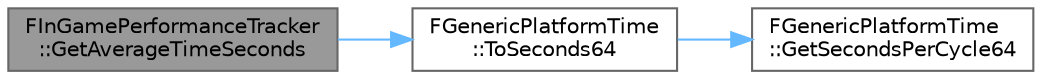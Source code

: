 digraph "FInGamePerformanceTracker::GetAverageTimeSeconds"
{
 // INTERACTIVE_SVG=YES
 // LATEX_PDF_SIZE
  bgcolor="transparent";
  edge [fontname=Helvetica,fontsize=10,labelfontname=Helvetica,labelfontsize=10];
  node [fontname=Helvetica,fontsize=10,shape=box,height=0.2,width=0.4];
  rankdir="LR";
  Node1 [id="Node000001",label="FInGamePerformanceTracker\l::GetAverageTimeSeconds",height=0.2,width=0.4,color="gray40", fillcolor="grey60", style="filled", fontcolor="black",tooltip=" "];
  Node1 -> Node2 [id="edge1_Node000001_Node000002",color="steelblue1",style="solid",tooltip=" "];
  Node2 [id="Node000002",label="FGenericPlatformTime\l::ToSeconds64",height=0.2,width=0.4,color="grey40", fillcolor="white", style="filled",URL="$dc/d9b/structFGenericPlatformTime.html#a21d2d40102e09ee71528dad02a5e1dae",tooltip="Converts 64 bit cycles to seconds."];
  Node2 -> Node3 [id="edge2_Node000002_Node000003",color="steelblue1",style="solid",tooltip=" "];
  Node3 [id="Node000003",label="FGenericPlatformTime\l::GetSecondsPerCycle64",height=0.2,width=0.4,color="grey40", fillcolor="white", style="filled",URL="$dc/d9b/structFGenericPlatformTime.html#a514862b6d853f900b43d961fd0029f0e",tooltip="Returns seconds per cycle, to pair with Cycles64()."];
}
